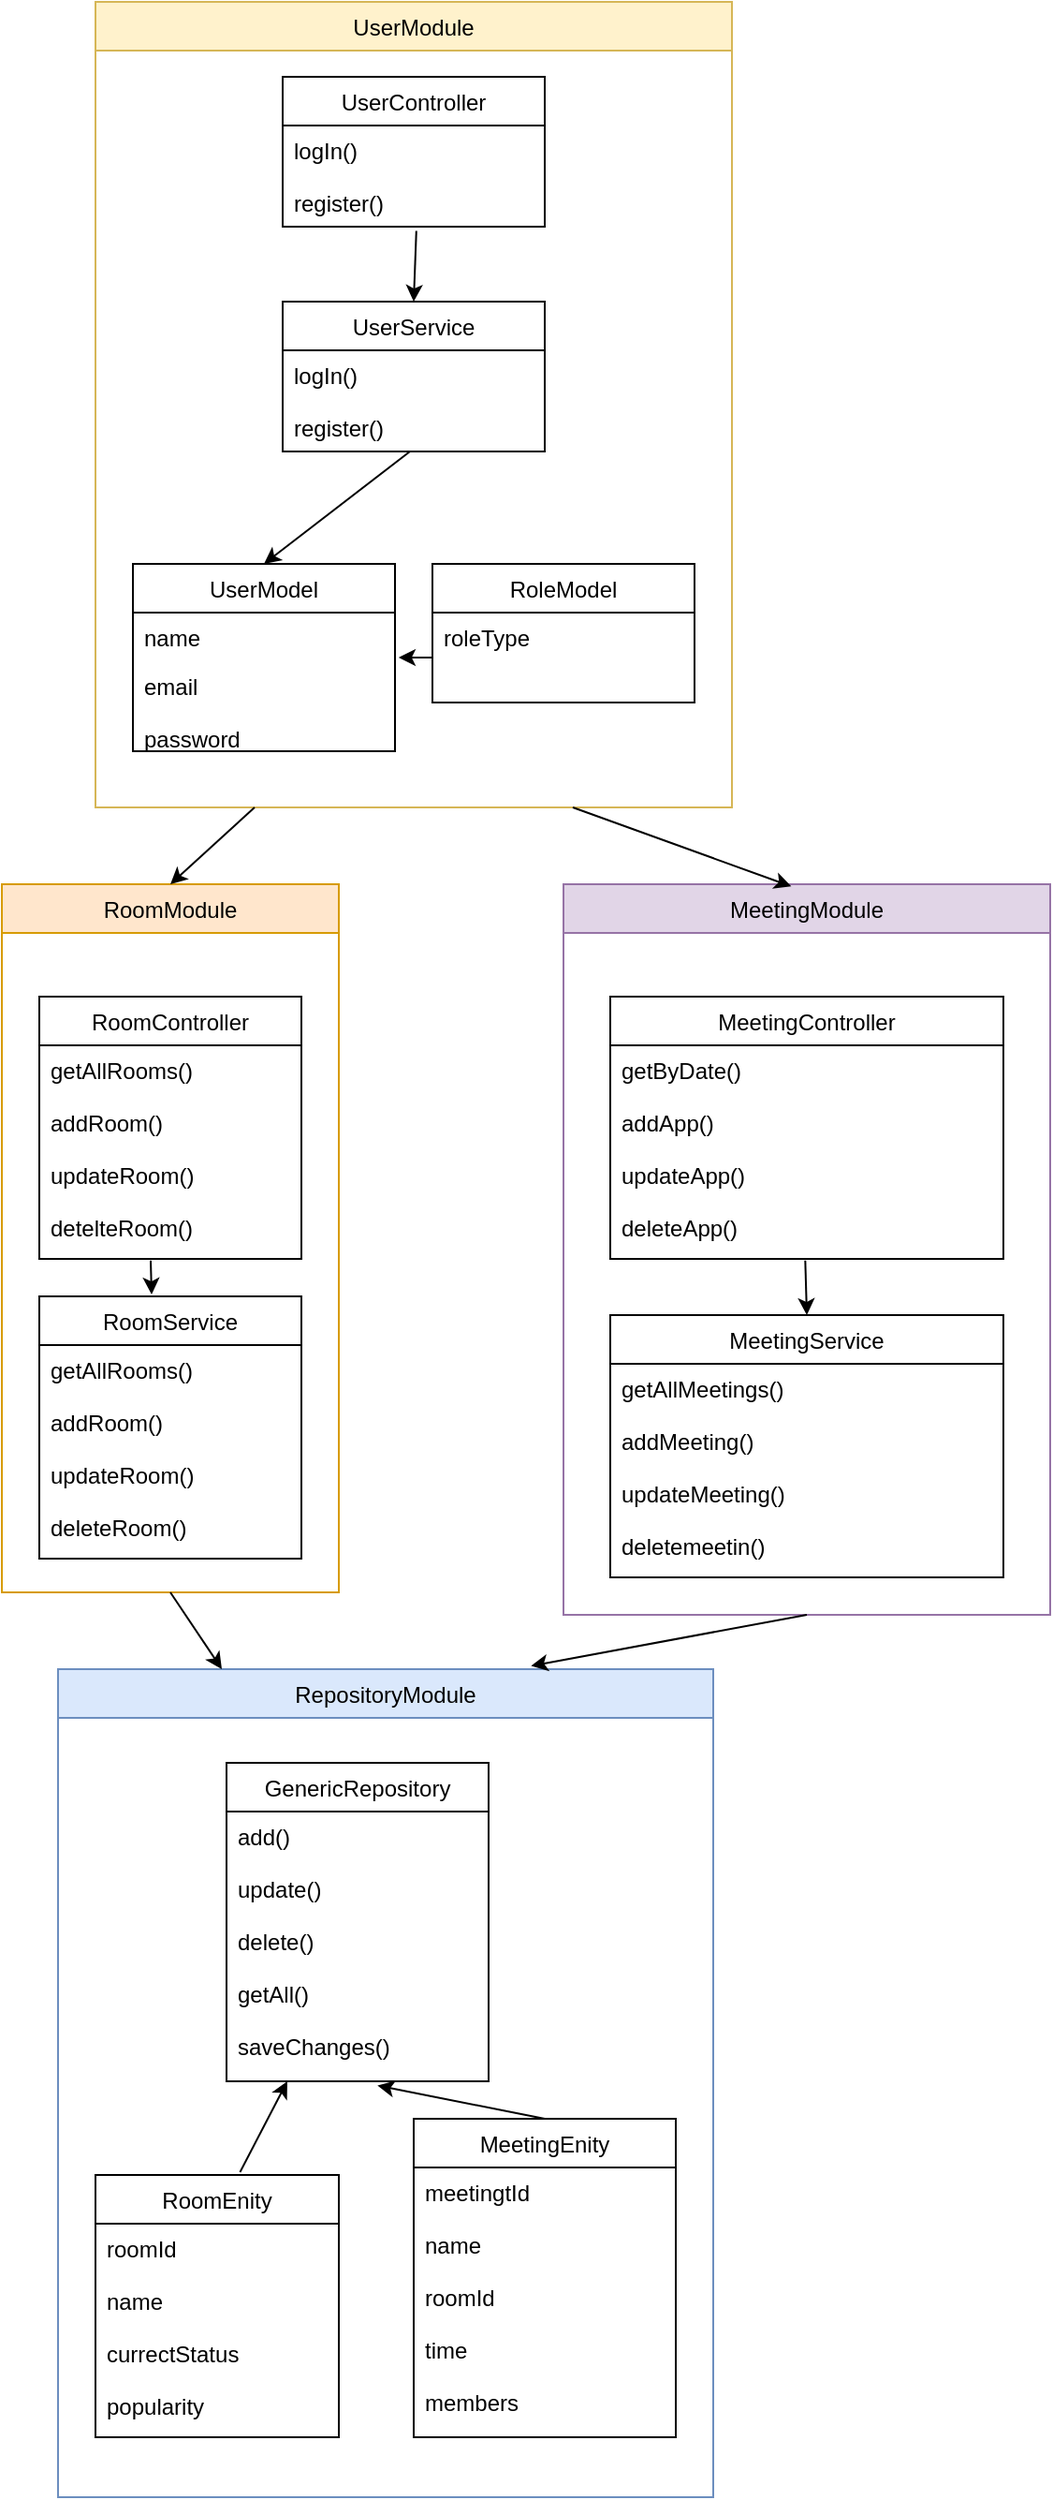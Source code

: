 <mxfile version="20.2.2" type="github">
  <diagram id="txThs9l5sOzWy9csWkvt" name="Page-1">
    <mxGraphModel dx="782" dy="2660" grid="1" gridSize="10" guides="1" tooltips="1" connect="1" arrows="1" fold="1" page="1" pageScale="1" pageWidth="850" pageHeight="1100" math="0" shadow="0">
      <root>
        <mxCell id="0" />
        <mxCell id="1" parent="0" />
        <mxCell id="107-IEOnHse_30UmLulo-9" value="UserModel" style="swimlane;fontStyle=0;childLayout=stackLayout;horizontal=1;startSize=26;fillColor=none;horizontalStack=0;resizeParent=1;resizeParentMax=0;resizeLast=0;collapsible=1;marginBottom=0;" parent="1" vertex="1">
          <mxGeometry x="430" y="-910" width="140" height="100" as="geometry" />
        </mxCell>
        <mxCell id="107-IEOnHse_30UmLulo-10" value="name" style="text;strokeColor=none;fillColor=none;align=left;verticalAlign=top;spacingLeft=4;spacingRight=4;overflow=hidden;rotatable=0;points=[[0,0.5],[1,0.5]];portConstraint=eastwest;" parent="107-IEOnHse_30UmLulo-9" vertex="1">
          <mxGeometry y="26" width="140" height="26" as="geometry" />
        </mxCell>
        <mxCell id="107-IEOnHse_30UmLulo-11" value="email&#xa;&#xa;password&#xa;&#xa;&#xa;" style="text;strokeColor=none;fillColor=none;align=left;verticalAlign=top;spacingLeft=4;spacingRight=4;overflow=hidden;rotatable=0;points=[[0,0.5],[1,0.5]];portConstraint=eastwest;" parent="107-IEOnHse_30UmLulo-9" vertex="1">
          <mxGeometry y="52" width="140" height="48" as="geometry" />
        </mxCell>
        <mxCell id="107-IEOnHse_30UmLulo-13" value="RoleModel" style="swimlane;fontStyle=0;childLayout=stackLayout;horizontal=1;startSize=26;fillColor=none;horizontalStack=0;resizeParent=1;resizeParentMax=0;resizeLast=0;collapsible=1;marginBottom=0;" parent="1" vertex="1">
          <mxGeometry x="590" y="-910" width="140" height="74" as="geometry" />
        </mxCell>
        <mxCell id="107-IEOnHse_30UmLulo-15" value="roleType" style="text;strokeColor=none;fillColor=none;align=left;verticalAlign=top;spacingLeft=4;spacingRight=4;overflow=hidden;rotatable=0;points=[[0,0.5],[1,0.5]];portConstraint=eastwest;" parent="107-IEOnHse_30UmLulo-13" vertex="1">
          <mxGeometry y="26" width="140" height="48" as="geometry" />
        </mxCell>
        <mxCell id="107-IEOnHse_30UmLulo-16" value="UserService" style="swimlane;fontStyle=0;childLayout=stackLayout;horizontal=1;startSize=26;fillColor=none;horizontalStack=0;resizeParent=1;resizeParentMax=0;resizeLast=0;collapsible=1;marginBottom=0;" parent="1" vertex="1">
          <mxGeometry x="510" y="-1050" width="140" height="80" as="geometry" />
        </mxCell>
        <mxCell id="107-IEOnHse_30UmLulo-17" value="logIn()&#xa;&#xa;register()" style="text;strokeColor=none;fillColor=none;align=left;verticalAlign=top;spacingLeft=4;spacingRight=4;overflow=hidden;rotatable=0;points=[[0,0.5],[1,0.5]];portConstraint=eastwest;" parent="107-IEOnHse_30UmLulo-16" vertex="1">
          <mxGeometry y="26" width="140" height="54" as="geometry" />
        </mxCell>
        <mxCell id="107-IEOnHse_30UmLulo-19" value="UserController" style="swimlane;fontStyle=0;childLayout=stackLayout;horizontal=1;startSize=26;fillColor=none;horizontalStack=0;resizeParent=1;resizeParentMax=0;resizeLast=0;collapsible=1;marginBottom=0;" parent="1" vertex="1">
          <mxGeometry x="510" y="-1170" width="140" height="80" as="geometry" />
        </mxCell>
        <mxCell id="107-IEOnHse_30UmLulo-20" value="logIn()&#xa;&#xa;register()" style="text;strokeColor=none;fillColor=none;align=left;verticalAlign=top;spacingLeft=4;spacingRight=4;overflow=hidden;rotatable=0;points=[[0,0.5],[1,0.5]];portConstraint=eastwest;" parent="107-IEOnHse_30UmLulo-19" vertex="1">
          <mxGeometry y="26" width="140" height="54" as="geometry" />
        </mxCell>
        <mxCell id="107-IEOnHse_30UmLulo-21" value="RoomEnity" style="swimlane;fontStyle=0;childLayout=stackLayout;horizontal=1;startSize=26;fillColor=none;horizontalStack=0;resizeParent=1;resizeParentMax=0;resizeLast=0;collapsible=1;marginBottom=0;" parent="1" vertex="1">
          <mxGeometry x="410" y="-50" width="130" height="140" as="geometry" />
        </mxCell>
        <mxCell id="107-IEOnHse_30UmLulo-22" value="roomId&#xa;&#xa;name&#xa;&#xa;currectStatus&#xa;&#xa;popularity" style="text;strokeColor=none;fillColor=none;align=left;verticalAlign=top;spacingLeft=4;spacingRight=4;overflow=hidden;rotatable=0;points=[[0,0.5],[1,0.5]];portConstraint=eastwest;" parent="107-IEOnHse_30UmLulo-21" vertex="1">
          <mxGeometry y="26" width="130" height="114" as="geometry" />
        </mxCell>
        <mxCell id="107-IEOnHse_30UmLulo-24" value="MeetingEnity" style="swimlane;fontStyle=0;childLayout=stackLayout;horizontal=1;startSize=26;fillColor=none;horizontalStack=0;resizeParent=1;resizeParentMax=0;resizeLast=0;collapsible=1;marginBottom=0;" parent="1" vertex="1">
          <mxGeometry x="580" y="-80" width="140" height="170" as="geometry" />
        </mxCell>
        <mxCell id="107-IEOnHse_30UmLulo-25" value="meetingtId&#xa;&#xa;name&#xa;&#xa;roomId&#xa;&#xa;time&#xa;&#xa;members" style="text;strokeColor=none;fillColor=none;align=left;verticalAlign=top;spacingLeft=4;spacingRight=4;overflow=hidden;rotatable=0;points=[[0,0.5],[1,0.5]];portConstraint=eastwest;" parent="107-IEOnHse_30UmLulo-24" vertex="1">
          <mxGeometry y="26" width="140" height="144" as="geometry" />
        </mxCell>
        <mxCell id="107-IEOnHse_30UmLulo-26" value="GenericRepository" style="swimlane;fontStyle=0;childLayout=stackLayout;horizontal=1;startSize=26;fillColor=none;horizontalStack=0;resizeParent=1;resizeParentMax=0;resizeLast=0;collapsible=1;marginBottom=0;" parent="1" vertex="1">
          <mxGeometry x="480" y="-270" width="140" height="170" as="geometry" />
        </mxCell>
        <mxCell id="107-IEOnHse_30UmLulo-27" value="add()&#xa;&#xa;update()&#xa;&#xa;delete()&#xa;&#xa;getAll()&#xa;&#xa;saveChanges()" style="text;strokeColor=none;fillColor=none;align=left;verticalAlign=top;spacingLeft=4;spacingRight=4;overflow=hidden;rotatable=0;points=[[0,0.5],[1,0.5]];portConstraint=eastwest;" parent="107-IEOnHse_30UmLulo-26" vertex="1">
          <mxGeometry y="26" width="140" height="144" as="geometry" />
        </mxCell>
        <mxCell id="107-IEOnHse_30UmLulo-28" value="RoomService" style="swimlane;fontStyle=0;childLayout=stackLayout;horizontal=1;startSize=26;fillColor=none;horizontalStack=0;resizeParent=1;resizeParentMax=0;resizeLast=0;collapsible=1;marginBottom=0;" parent="1" vertex="1">
          <mxGeometry x="380" y="-519" width="140" height="140" as="geometry" />
        </mxCell>
        <mxCell id="107-IEOnHse_30UmLulo-29" value="getAllRooms()&#xa;&#xa;addRoom()&#xa;&#xa;updateRoom()&#xa;&#xa;deleteRoom()" style="text;strokeColor=none;fillColor=none;align=left;verticalAlign=top;spacingLeft=4;spacingRight=4;overflow=hidden;rotatable=0;points=[[0,0.5],[1,0.5]];portConstraint=eastwest;" parent="107-IEOnHse_30UmLulo-28" vertex="1">
          <mxGeometry y="26" width="140" height="114" as="geometry" />
        </mxCell>
        <mxCell id="107-IEOnHse_30UmLulo-30" value="MeetingService" style="swimlane;fontStyle=0;childLayout=stackLayout;horizontal=1;startSize=26;fillColor=none;horizontalStack=0;resizeParent=1;resizeParentMax=0;resizeLast=0;collapsible=1;marginBottom=0;" parent="1" vertex="1">
          <mxGeometry x="685" y="-509" width="210" height="140" as="geometry" />
        </mxCell>
        <mxCell id="107-IEOnHse_30UmLulo-31" value="getAllMeetings()&#xa;&#xa;addMeeting()&#xa;&#xa;updateMeeting()&#xa;&#xa;deletemeetin()" style="text;strokeColor=none;fillColor=none;align=left;verticalAlign=top;spacingLeft=4;spacingRight=4;overflow=hidden;rotatable=0;points=[[0,0.5],[1,0.5]];portConstraint=eastwest;" parent="107-IEOnHse_30UmLulo-30" vertex="1">
          <mxGeometry y="26" width="210" height="114" as="geometry" />
        </mxCell>
        <mxCell id="107-IEOnHse_30UmLulo-32" value="RoomController" style="swimlane;fontStyle=0;childLayout=stackLayout;horizontal=1;startSize=26;fillColor=none;horizontalStack=0;resizeParent=1;resizeParentMax=0;resizeLast=0;collapsible=1;marginBottom=0;" parent="1" vertex="1">
          <mxGeometry x="380" y="-679" width="140" height="140" as="geometry" />
        </mxCell>
        <mxCell id="107-IEOnHse_30UmLulo-33" value="getAllRooms()&#xa;&#xa;addRoom()&#xa;&#xa;updateRoom()&#xa;&#xa;detelteRoom()" style="text;strokeColor=none;fillColor=none;align=left;verticalAlign=top;spacingLeft=4;spacingRight=4;overflow=hidden;rotatable=0;points=[[0,0.5],[1,0.5]];portConstraint=eastwest;" parent="107-IEOnHse_30UmLulo-32" vertex="1">
          <mxGeometry y="26" width="140" height="114" as="geometry" />
        </mxCell>
        <mxCell id="107-IEOnHse_30UmLulo-34" value="MeetingController" style="swimlane;fontStyle=0;childLayout=stackLayout;horizontal=1;startSize=26;fillColor=none;horizontalStack=0;resizeParent=1;resizeParentMax=0;resizeLast=0;collapsible=1;marginBottom=0;" parent="1" vertex="1">
          <mxGeometry x="685" y="-679" width="210" height="140" as="geometry" />
        </mxCell>
        <mxCell id="107-IEOnHse_30UmLulo-35" value="getByDate()&#xa;&#xa;addApp()&#xa;&#xa;updateApp()&#xa;&#xa;deleteApp()" style="text;strokeColor=none;fillColor=none;align=left;verticalAlign=top;spacingLeft=4;spacingRight=4;overflow=hidden;rotatable=0;points=[[0,0.5],[1,0.5]];portConstraint=eastwest;" parent="107-IEOnHse_30UmLulo-34" vertex="1">
          <mxGeometry y="26" width="210" height="114" as="geometry" />
        </mxCell>
        <mxCell id="107-IEOnHse_30UmLulo-37" value="RepositoryModule" style="swimlane;fontStyle=0;childLayout=stackLayout;horizontal=1;startSize=26;fillColor=#dae8fc;horizontalStack=0;resizeParent=1;resizeParentMax=0;resizeLast=0;collapsible=1;marginBottom=0;strokeColor=#6c8ebf;" parent="1" vertex="1">
          <mxGeometry x="390" y="-320" width="350" height="442" as="geometry" />
        </mxCell>
        <mxCell id="107-IEOnHse_30UmLulo-44" value="RoomModule" style="swimlane;fontStyle=0;childLayout=stackLayout;horizontal=1;startSize=26;fillColor=#ffe6cc;horizontalStack=0;resizeParent=1;resizeParentMax=0;resizeLast=0;collapsible=1;marginBottom=0;strokeColor=#d79b00;" parent="1" vertex="1">
          <mxGeometry x="360" y="-739" width="180" height="378" as="geometry" />
        </mxCell>
        <mxCell id="107-IEOnHse_30UmLulo-48" value="MeetingModule" style="swimlane;fontStyle=0;childLayout=stackLayout;horizontal=1;startSize=26;fillColor=#e1d5e7;horizontalStack=0;resizeParent=1;resizeParentMax=0;resizeLast=0;collapsible=1;marginBottom=0;strokeColor=#9673a6;" parent="1" vertex="1">
          <mxGeometry x="660" y="-739" width="260" height="390" as="geometry" />
        </mxCell>
        <mxCell id="107-IEOnHse_30UmLulo-52" value="UserModule" style="swimlane;fontStyle=0;childLayout=stackLayout;horizontal=1;startSize=26;fillColor=#fff2cc;horizontalStack=0;resizeParent=1;resizeParentMax=0;resizeLast=0;collapsible=1;marginBottom=0;strokeColor=#d6b656;" parent="1" vertex="1">
          <mxGeometry x="410" y="-1210" width="340" height="430" as="geometry" />
        </mxCell>
        <mxCell id="107-IEOnHse_30UmLulo-64" value="" style="endArrow=classic;html=1;exitX=0.5;exitY=1;exitDx=0;exitDy=0;entryX=0.25;entryY=0;entryDx=0;entryDy=0;" parent="1" source="107-IEOnHse_30UmLulo-44" target="107-IEOnHse_30UmLulo-37" edge="1">
          <mxGeometry width="50" height="50" relative="1" as="geometry">
            <mxPoint x="710" y="-160" as="sourcePoint" />
            <mxPoint x="760" y="-210" as="targetPoint" />
          </mxGeometry>
        </mxCell>
        <mxCell id="107-IEOnHse_30UmLulo-65" value="" style="endArrow=classic;html=1;exitX=0.5;exitY=1;exitDx=0;exitDy=0;entryX=0.722;entryY=-0.004;entryDx=0;entryDy=0;entryPerimeter=0;" parent="1" source="107-IEOnHse_30UmLulo-48" target="107-IEOnHse_30UmLulo-37" edge="1">
          <mxGeometry width="50" height="50" relative="1" as="geometry">
            <mxPoint x="440" y="-351" as="sourcePoint" />
            <mxPoint x="487.5" y="-310" as="targetPoint" />
          </mxGeometry>
        </mxCell>
        <mxCell id="107-IEOnHse_30UmLulo-66" value="" style="endArrow=classic;html=1;exitX=0.25;exitY=1;exitDx=0;exitDy=0;entryX=0.5;entryY=0;entryDx=0;entryDy=0;" parent="1" source="107-IEOnHse_30UmLulo-52" target="107-IEOnHse_30UmLulo-44" edge="1">
          <mxGeometry width="50" height="50" relative="1" as="geometry">
            <mxPoint x="740" y="-339" as="sourcePoint" />
            <mxPoint x="652.7" y="-311.768" as="targetPoint" />
          </mxGeometry>
        </mxCell>
        <mxCell id="107-IEOnHse_30UmLulo-67" value="" style="endArrow=classic;html=1;exitX=0.75;exitY=1;exitDx=0;exitDy=0;entryX=0.468;entryY=0.003;entryDx=0;entryDy=0;entryPerimeter=0;" parent="1" source="107-IEOnHse_30UmLulo-52" target="107-IEOnHse_30UmLulo-48" edge="1">
          <mxGeometry width="50" height="50" relative="1" as="geometry">
            <mxPoint x="505" y="-770" as="sourcePoint" />
            <mxPoint x="440" y="-729" as="targetPoint" />
          </mxGeometry>
        </mxCell>
        <mxCell id="107-IEOnHse_30UmLulo-68" value="" style="endArrow=classic;html=1;exitX=0.51;exitY=1.041;exitDx=0;exitDy=0;entryX=0.5;entryY=0;entryDx=0;entryDy=0;exitPerimeter=0;" parent="1" source="107-IEOnHse_30UmLulo-20" target="107-IEOnHse_30UmLulo-16" edge="1">
          <mxGeometry width="50" height="50" relative="1" as="geometry">
            <mxPoint x="515" y="-760" as="sourcePoint" />
            <mxPoint x="450" y="-719" as="targetPoint" />
          </mxGeometry>
        </mxCell>
        <mxCell id="107-IEOnHse_30UmLulo-69" value="" style="endArrow=classic;html=1;entryX=0.5;entryY=0;entryDx=0;entryDy=0;" parent="1" target="107-IEOnHse_30UmLulo-9" edge="1">
          <mxGeometry width="50" height="50" relative="1" as="geometry">
            <mxPoint x="578" y="-970" as="sourcePoint" />
            <mxPoint x="590" y="-1040" as="targetPoint" />
          </mxGeometry>
        </mxCell>
        <mxCell id="107-IEOnHse_30UmLulo-70" value="" style="endArrow=classic;html=1;exitX=0;exitY=0.5;exitDx=0;exitDy=0;entryX=1.014;entryY=0.923;entryDx=0;entryDy=0;entryPerimeter=0;" parent="1" source="107-IEOnHse_30UmLulo-15" target="107-IEOnHse_30UmLulo-10" edge="1">
          <mxGeometry width="50" height="50" relative="1" as="geometry">
            <mxPoint x="601.4" y="-1067.786" as="sourcePoint" />
            <mxPoint x="600" y="-1030" as="targetPoint" />
          </mxGeometry>
        </mxCell>
        <mxCell id="107-IEOnHse_30UmLulo-71" value="" style="endArrow=classic;html=1;exitX=0.425;exitY=1.008;exitDx=0;exitDy=0;exitPerimeter=0;" parent="1" source="107-IEOnHse_30UmLulo-33" edge="1">
          <mxGeometry width="50" height="50" relative="1" as="geometry">
            <mxPoint x="631.4" y="-1057.786" as="sourcePoint" />
            <mxPoint x="440" y="-520" as="targetPoint" />
          </mxGeometry>
        </mxCell>
        <mxCell id="107-IEOnHse_30UmLulo-72" value="" style="endArrow=classic;html=1;exitX=0.496;exitY=1.008;exitDx=0;exitDy=0;entryX=0.5;entryY=0;entryDx=0;entryDy=0;exitPerimeter=0;" parent="1" source="107-IEOnHse_30UmLulo-35" target="107-IEOnHse_30UmLulo-30" edge="1">
          <mxGeometry width="50" height="50" relative="1" as="geometry">
            <mxPoint x="489.5" y="-528.088" as="sourcePoint" />
            <mxPoint x="500" y="-509" as="targetPoint" />
          </mxGeometry>
        </mxCell>
        <mxCell id="107-IEOnHse_30UmLulo-73" value="" style="endArrow=classic;html=1;exitX=0.594;exitY=-0.011;exitDx=0;exitDy=0;exitPerimeter=0;" parent="1" source="107-IEOnHse_30UmLulo-21" target="107-IEOnHse_30UmLulo-27" edge="1">
          <mxGeometry width="50" height="50" relative="1" as="geometry">
            <mxPoint x="439.5" y="-518.088" as="sourcePoint" />
            <mxPoint x="450" y="-499" as="targetPoint" />
          </mxGeometry>
        </mxCell>
        <mxCell id="107-IEOnHse_30UmLulo-74" value="" style="endArrow=classic;html=1;exitX=0.5;exitY=0;exitDx=0;exitDy=0;entryX=0.576;entryY=1.016;entryDx=0;entryDy=0;entryPerimeter=0;" parent="1" source="107-IEOnHse_30UmLulo-24" target="107-IEOnHse_30UmLulo-27" edge="1">
          <mxGeometry width="50" height="50" relative="1" as="geometry">
            <mxPoint x="497.22" y="-41.54" as="sourcePoint" />
            <mxPoint x="522.476" y="-90" as="targetPoint" />
          </mxGeometry>
        </mxCell>
      </root>
    </mxGraphModel>
  </diagram>
</mxfile>
